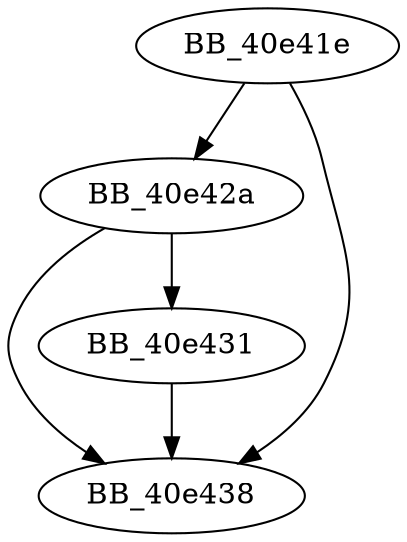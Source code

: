 DiGraph sub_40E41E{
BB_40e41e->BB_40e42a
BB_40e41e->BB_40e438
BB_40e42a->BB_40e431
BB_40e42a->BB_40e438
BB_40e431->BB_40e438
}
